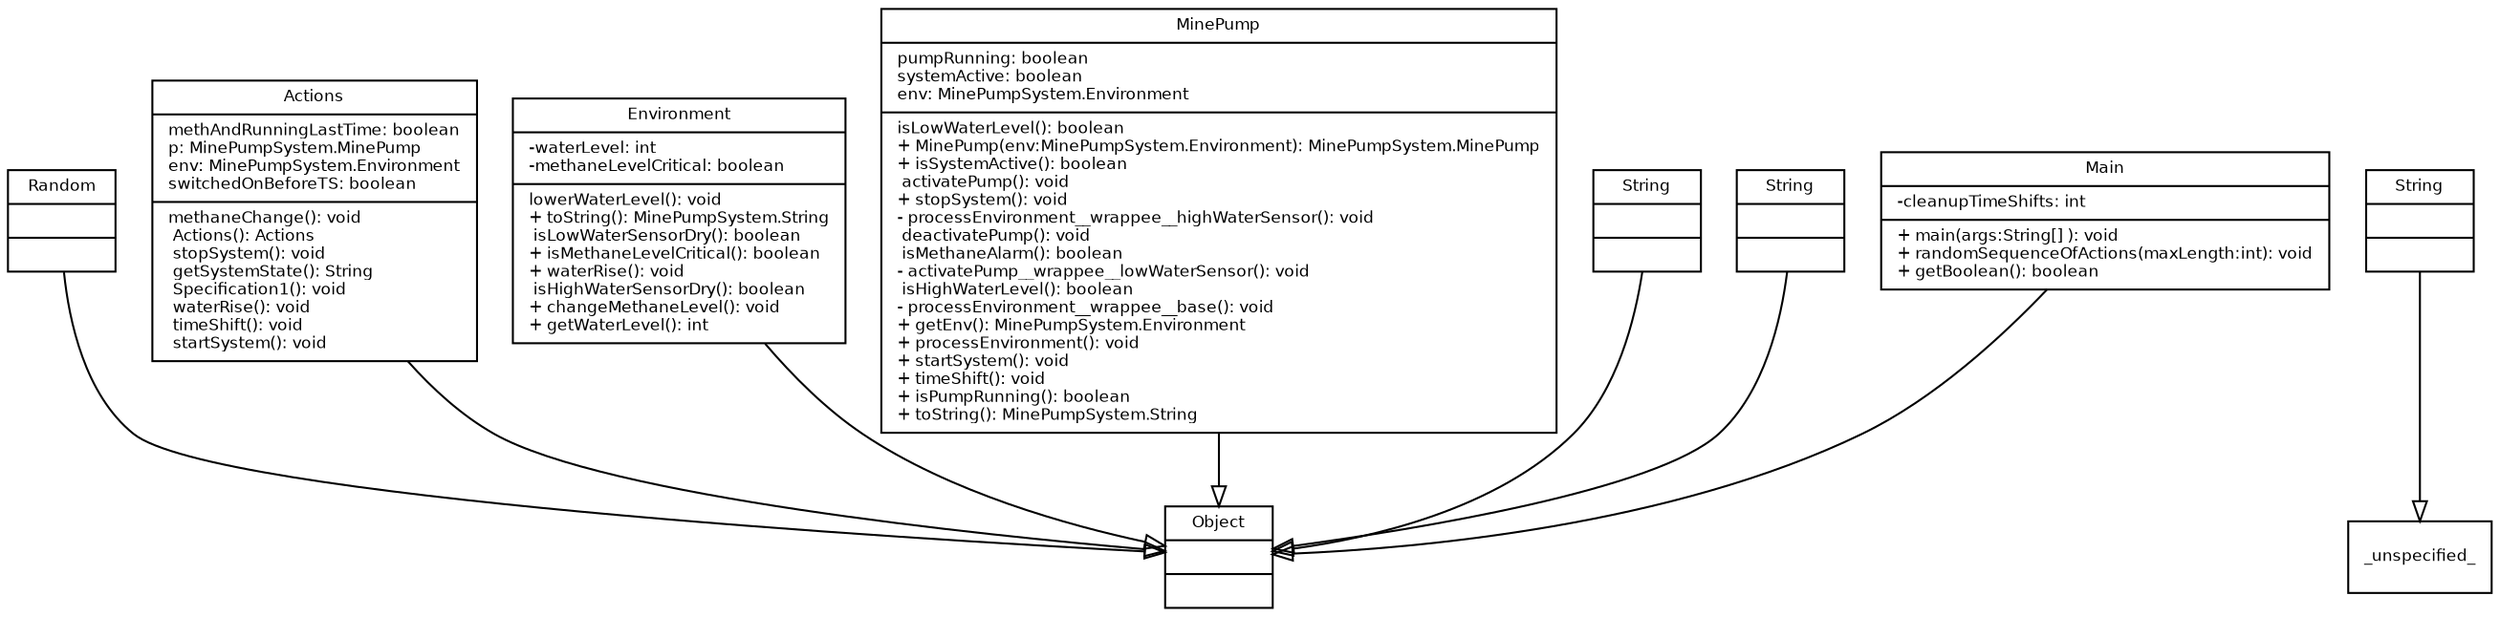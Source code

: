 digraph TypeHierarchy { 
        fontname = "Bitstream Vera Sans"
        fontsize = 8

        node [
                  fontname = "Bitstream Vera Sans"
                  fontsize = 8
                  shape = "record"
        ]

        edge [
                  fontname = "Bitstream Vera Sans"
                  fontsize = 8
        ]

        Random [
                  label = "{Random||}"
        ]

        Actions [
                  label = "{Actions|methAndRunningLastTime: boolean\lp: MinePumpSystem.MinePump\lenv: MinePumpSystem.Environment\lswitchedOnBeforeTS: boolean\l| methaneChange(): void\l Actions(): Actions\l stopSystem(): void\l getSystemState(): String\l Specification1(): void\l waterRise(): void\l timeShift(): void\l startSystem(): void\l}"
        ]

        MinePumpSystem_Environment [
                  label = "{Environment|-waterLevel: int\l-methaneLevelCritical: boolean\l| lowerWaterLevel(): void\l+ toString(): MinePumpSystem.String\l isLowWaterSensorDry(): boolean\l+ isMethaneLevelCritical(): boolean\l+ waterRise(): void\l isHighWaterSensorDry(): boolean\l+ changeMethaneLevel(): void\l+ getWaterLevel(): int\l}"
        ]

        MinePumpSystem_MinePump [
                  label = "{MinePump|pumpRunning: boolean\lsystemActive: boolean\lenv: MinePumpSystem.Environment\l| isLowWaterLevel(): boolean\l+ MinePump(env:MinePumpSystem.Environment): MinePumpSystem.MinePump\l+ isSystemActive(): boolean\l activatePump(): void\l+ stopSystem(): void\l- processEnvironment__wrappee__highWaterSensor(): void\l deactivatePump(): void\l isMethaneAlarm(): boolean\l- activatePump__wrappee__lowWaterSensor(): void\l isHighWaterLevel(): boolean\l- processEnvironment__wrappee__base(): void\l+ getEnv(): MinePumpSystem.Environment\l+ processEnvironment(): void\l+ startSystem(): void\l+ timeShift(): void\l+ isPumpRunning(): boolean\l+ toString(): MinePumpSystem.String\l}"
        ]

        String [
                  label = "{String||}"
        ]

        java_lang_String [
                  label = "{String||}"
        ]

        java_lang_Object [
                  label = "{Object||}"
        ]

        MinePumpSystem_String [
                  label = "{String||}"
        ]

        Main [
                  label = "{Main|-cleanupTimeShifts: int\l|+ main(args:String[] ): void\l+ randomSequenceOfActions(maxLength:int): void\l+ getBoolean(): boolean\l}"
        ]

        edge [
                  arrowhead = "empty"
                  style = "solid"
                  arrowtail = "none"
        ]

        Random -> java_lang_Object
        Actions -> java_lang_Object
        MinePumpSystem_Environment -> java_lang_Object
        MinePumpSystem_MinePump -> java_lang_Object
        String -> _unspecified_
        java_lang_String -> java_lang_Object
        MinePumpSystem_String -> java_lang_Object
        Main -> java_lang_Object
        edge [
                  arrowhead = "empty"
                  style = "dashed"
                  arrowtail = "none"
        ]

        edge [
                  arrowhead = "normal"
                  style = "solid"
                  arrowtail = "odot"
        ]

}